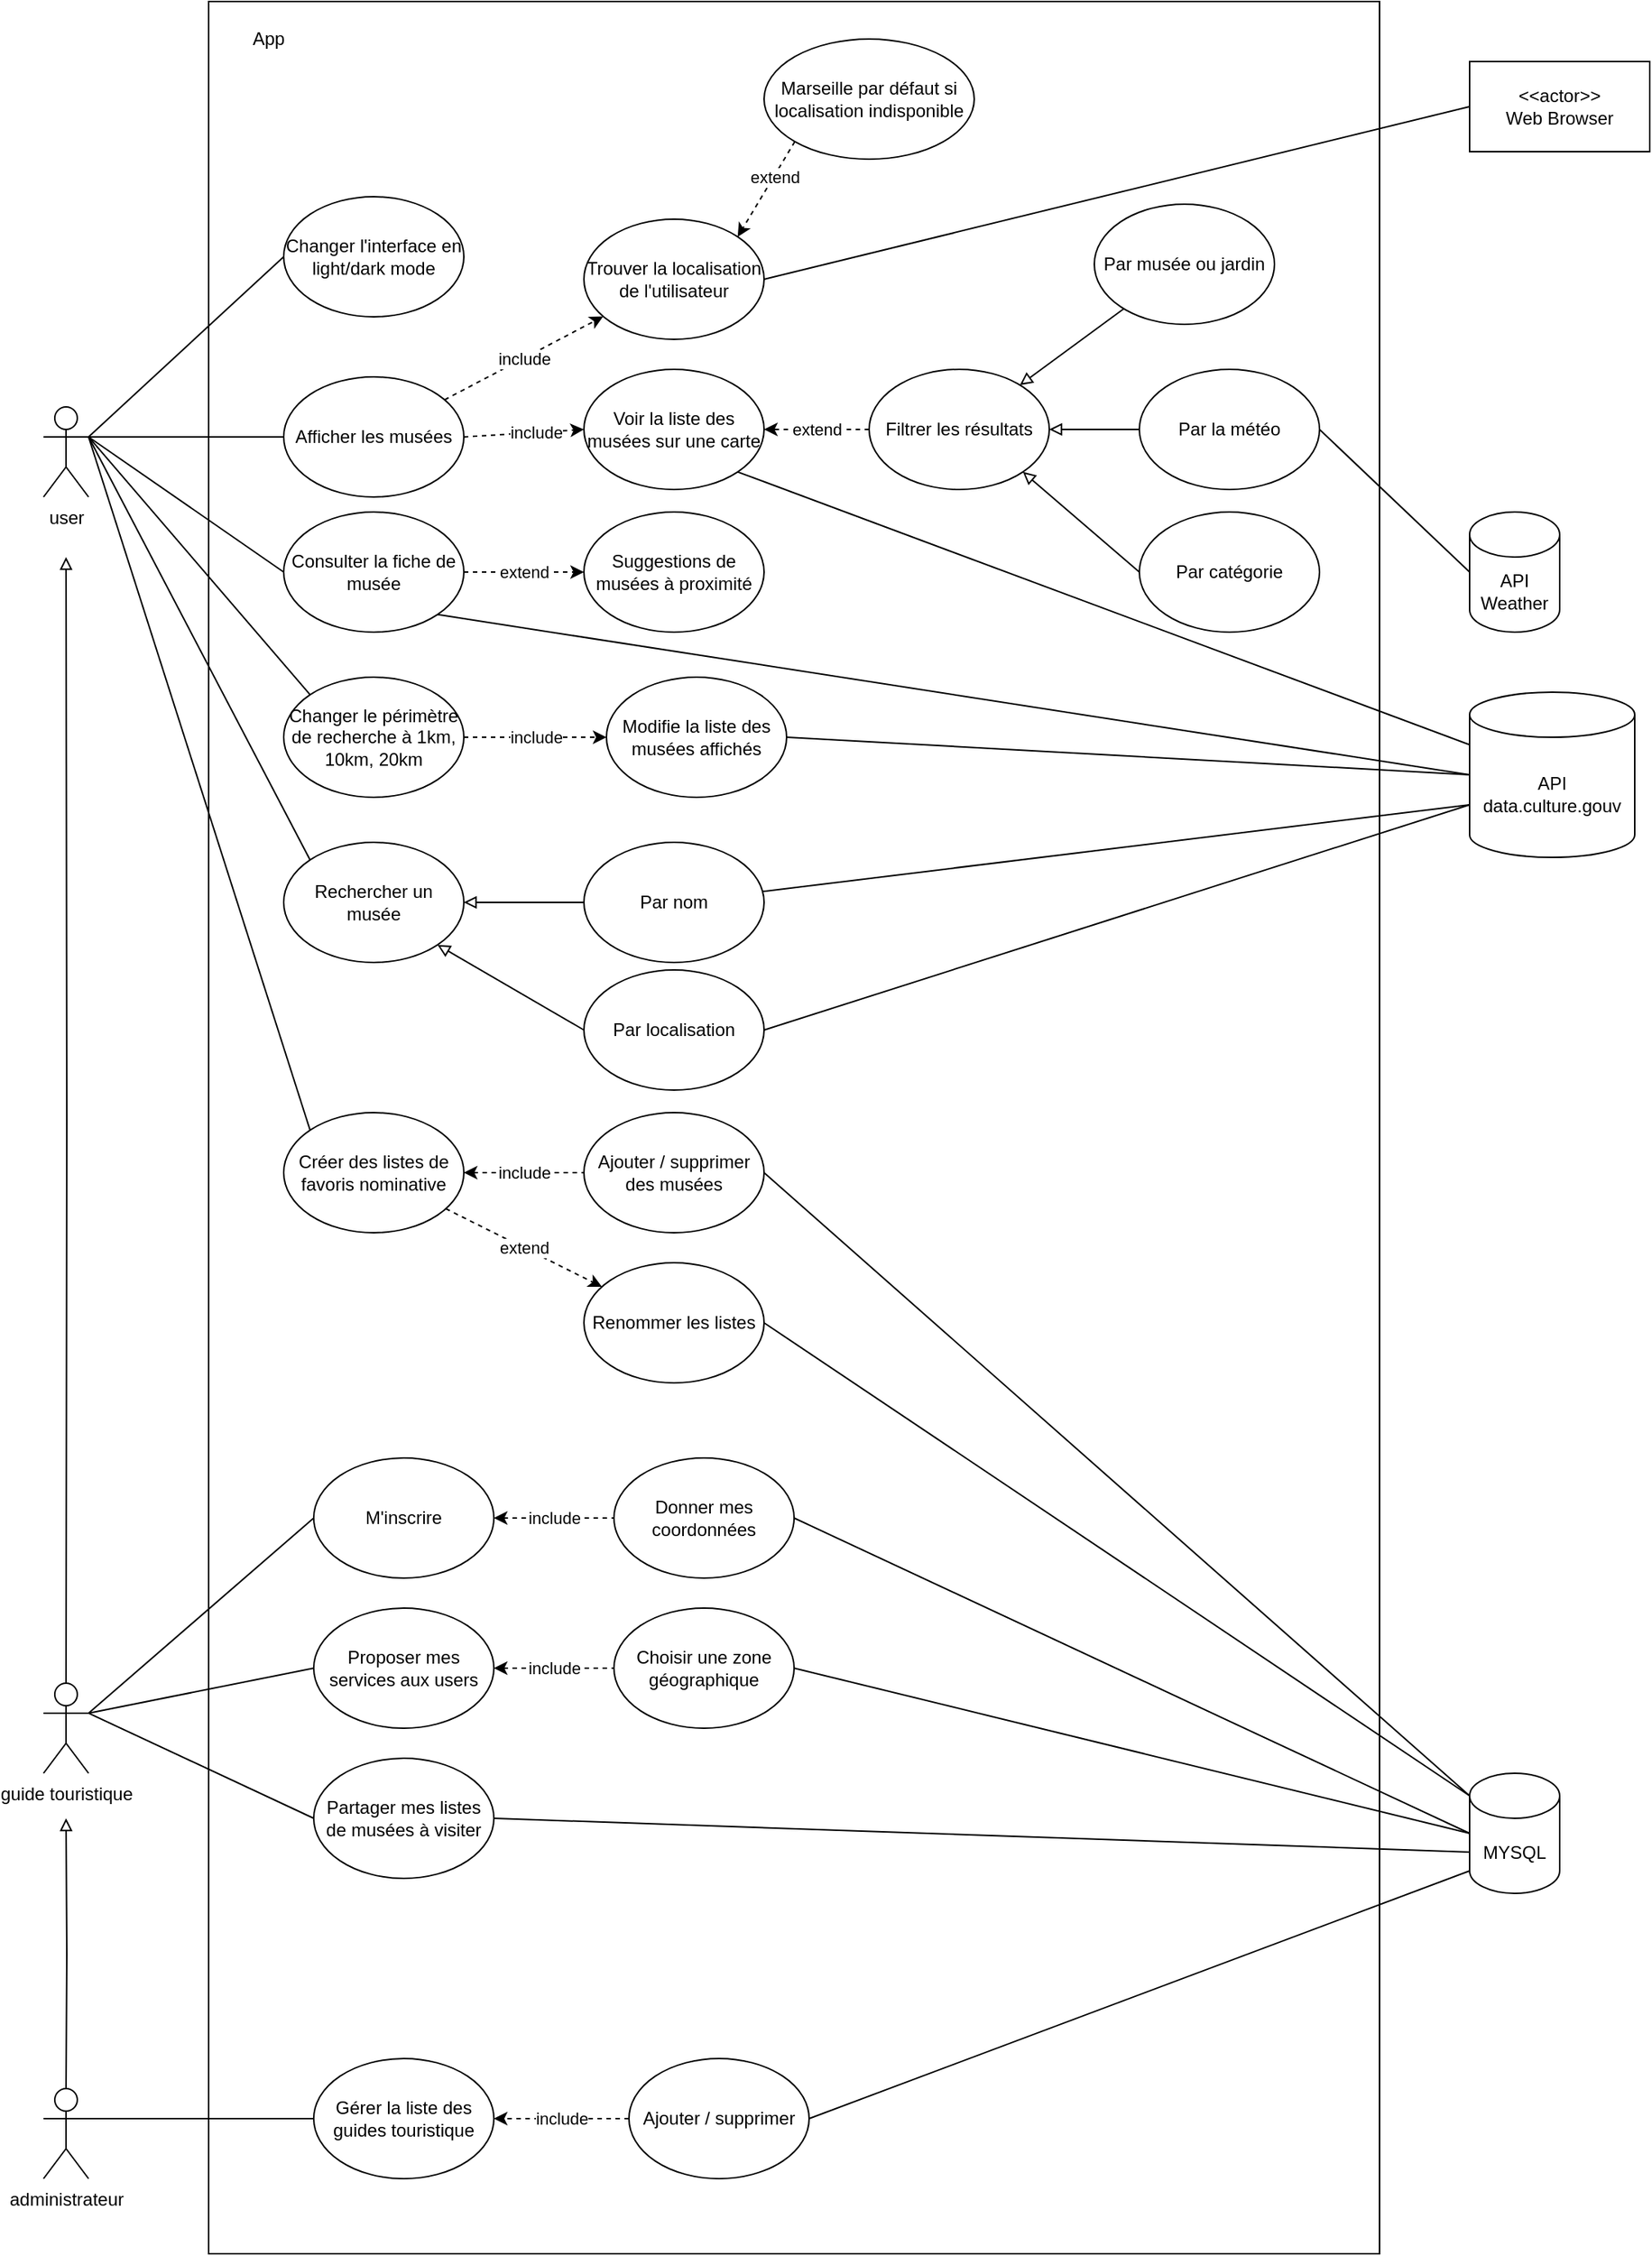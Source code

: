<mxfile version="21.3.7" type="github">
  <diagram name="Page-1" id="PXeBXMTZTi52IVfcGNrW">
    <mxGraphModel dx="1050" dy="1789" grid="1" gridSize="10" guides="1" tooltips="1" connect="1" arrows="1" fold="1" page="1" pageScale="1" pageWidth="827" pageHeight="1169" math="0" shadow="0">
      <root>
        <mxCell id="0" />
        <mxCell id="1" parent="0" />
        <mxCell id="Ao3JNqcXDAkQ6oakhJqd-1" value="" style="rounded=0;whiteSpace=wrap;html=1;" vertex="1" parent="1">
          <mxGeometry x="200" y="-140" width="780" height="1500" as="geometry" />
        </mxCell>
        <mxCell id="Ao3JNqcXDAkQ6oakhJqd-15" style="edgeStyle=orthogonalEdgeStyle;rounded=0;orthogonalLoop=1;jettySize=auto;html=1;exitX=1;exitY=0.333;exitDx=0;exitDy=0;exitPerimeter=0;endArrow=none;endFill=0;sourcePerimeterSpacing=0;jumpStyle=none;startSize=6;" edge="1" parent="1" source="Ao3JNqcXDAkQ6oakhJqd-2" target="Ao3JNqcXDAkQ6oakhJqd-6">
          <mxGeometry relative="1" as="geometry" />
        </mxCell>
        <mxCell id="Ao3JNqcXDAkQ6oakhJqd-18" style="rounded=0;orthogonalLoop=1;jettySize=auto;html=1;exitX=1;exitY=0.333;exitDx=0;exitDy=0;exitPerimeter=0;entryX=0;entryY=0.5;entryDx=0;entryDy=0;endArrow=none;endFill=0;" edge="1" parent="1" source="Ao3JNqcXDAkQ6oakhJqd-2" target="Ao3JNqcXDAkQ6oakhJqd-16">
          <mxGeometry relative="1" as="geometry" />
        </mxCell>
        <mxCell id="Ao3JNqcXDAkQ6oakhJqd-22" style="rounded=0;orthogonalLoop=1;jettySize=auto;html=1;exitX=1;exitY=0.333;exitDx=0;exitDy=0;exitPerimeter=0;entryX=0;entryY=0;entryDx=0;entryDy=0;endArrow=none;endFill=0;" edge="1" parent="1" source="Ao3JNqcXDAkQ6oakhJqd-2" target="Ao3JNqcXDAkQ6oakhJqd-21">
          <mxGeometry relative="1" as="geometry" />
        </mxCell>
        <mxCell id="Ao3JNqcXDAkQ6oakhJqd-28" style="rounded=0;orthogonalLoop=1;jettySize=auto;html=1;exitX=1;exitY=0.333;exitDx=0;exitDy=0;exitPerimeter=0;entryX=0;entryY=0;entryDx=0;entryDy=0;endArrow=none;endFill=0;" edge="1" parent="1" source="Ao3JNqcXDAkQ6oakhJqd-2" target="Ao3JNqcXDAkQ6oakhJqd-27">
          <mxGeometry relative="1" as="geometry" />
        </mxCell>
        <mxCell id="Ao3JNqcXDAkQ6oakhJqd-37" style="rounded=0;orthogonalLoop=1;jettySize=auto;html=1;exitX=1;exitY=0.333;exitDx=0;exitDy=0;exitPerimeter=0;entryX=0;entryY=0.5;entryDx=0;entryDy=0;endArrow=none;endFill=0;" edge="1" parent="1" source="Ao3JNqcXDAkQ6oakhJqd-2" target="Ao3JNqcXDAkQ6oakhJqd-36">
          <mxGeometry relative="1" as="geometry" />
        </mxCell>
        <mxCell id="Ao3JNqcXDAkQ6oakhJqd-54" style="rounded=0;orthogonalLoop=1;jettySize=auto;html=1;exitX=1;exitY=0.333;exitDx=0;exitDy=0;exitPerimeter=0;entryX=0;entryY=0;entryDx=0;entryDy=0;endArrow=none;endFill=0;" edge="1" parent="1" source="Ao3JNqcXDAkQ6oakhJqd-2" target="Ao3JNqcXDAkQ6oakhJqd-53">
          <mxGeometry relative="1" as="geometry" />
        </mxCell>
        <mxCell id="Ao3JNqcXDAkQ6oakhJqd-67" value="" style="edgeStyle=orthogonalEdgeStyle;rounded=0;orthogonalLoop=1;jettySize=auto;html=1;endArrow=none;endFill=0;startArrow=block;startFill=0;" edge="1" parent="1" target="Ao3JNqcXDAkQ6oakhJqd-66">
          <mxGeometry relative="1" as="geometry">
            <mxPoint x="105" y="230" as="sourcePoint" />
          </mxGeometry>
        </mxCell>
        <mxCell id="Ao3JNqcXDAkQ6oakhJqd-2" value="user" style="shape=umlActor;verticalLabelPosition=bottom;verticalAlign=top;html=1;outlineConnect=0;" vertex="1" parent="1">
          <mxGeometry x="90" y="130" width="30" height="60" as="geometry" />
        </mxCell>
        <mxCell id="Ao3JNqcXDAkQ6oakhJqd-5" value="App" style="text;html=1;strokeColor=none;fillColor=none;align=center;verticalAlign=middle;whiteSpace=wrap;rounded=0;" vertex="1" parent="1">
          <mxGeometry x="210" y="-130" width="60" height="30" as="geometry" />
        </mxCell>
        <mxCell id="Ao3JNqcXDAkQ6oakhJqd-8" value="include" style="rounded=0;orthogonalLoop=1;jettySize=auto;html=1;dashed=1;" edge="1" parent="1" source="Ao3JNqcXDAkQ6oakhJqd-6" target="Ao3JNqcXDAkQ6oakhJqd-7">
          <mxGeometry relative="1" as="geometry" />
        </mxCell>
        <mxCell id="Ao3JNqcXDAkQ6oakhJqd-25" style="rounded=0;orthogonalLoop=1;jettySize=auto;html=1;exitX=1;exitY=0.5;exitDx=0;exitDy=0;entryX=0;entryY=0.5;entryDx=0;entryDy=0;dashed=1;" edge="1" parent="1" source="Ao3JNqcXDAkQ6oakhJqd-6" target="Ao3JNqcXDAkQ6oakhJqd-19">
          <mxGeometry relative="1" as="geometry" />
        </mxCell>
        <mxCell id="Ao3JNqcXDAkQ6oakhJqd-26" value="include" style="edgeLabel;html=1;align=center;verticalAlign=middle;resizable=0;points=[];" vertex="1" connectable="0" parent="Ao3JNqcXDAkQ6oakhJqd-25">
          <mxGeometry x="0.182" relative="1" as="geometry">
            <mxPoint as="offset" />
          </mxGeometry>
        </mxCell>
        <mxCell id="Ao3JNqcXDAkQ6oakhJqd-6" value="Afficher les musées" style="ellipse;whiteSpace=wrap;html=1;" vertex="1" parent="1">
          <mxGeometry x="250" y="110" width="120" height="80" as="geometry" />
        </mxCell>
        <mxCell id="Ao3JNqcXDAkQ6oakhJqd-7" value="Trouver la localisation de l&#39;utilisateur" style="ellipse;whiteSpace=wrap;html=1;" vertex="1" parent="1">
          <mxGeometry x="450" y="5" width="120" height="80" as="geometry" />
        </mxCell>
        <mxCell id="Ao3JNqcXDAkQ6oakhJqd-13" style="rounded=0;orthogonalLoop=1;jettySize=auto;html=1;exitX=0;exitY=1;exitDx=0;exitDy=0;entryX=1;entryY=0;entryDx=0;entryDy=0;dashed=1;" edge="1" parent="1" source="Ao3JNqcXDAkQ6oakhJqd-9" target="Ao3JNqcXDAkQ6oakhJqd-7">
          <mxGeometry relative="1" as="geometry" />
        </mxCell>
        <mxCell id="Ao3JNqcXDAkQ6oakhJqd-14" value="extend" style="edgeLabel;html=1;align=center;verticalAlign=middle;resizable=0;points=[];" vertex="1" connectable="0" parent="Ao3JNqcXDAkQ6oakhJqd-13">
          <mxGeometry x="-0.263" relative="1" as="geometry">
            <mxPoint as="offset" />
          </mxGeometry>
        </mxCell>
        <mxCell id="Ao3JNqcXDAkQ6oakhJqd-9" value="Marseille par défaut si localisation indisponible" style="ellipse;whiteSpace=wrap;html=1;" vertex="1" parent="1">
          <mxGeometry x="570" y="-115" width="140" height="80" as="geometry" />
        </mxCell>
        <mxCell id="Ao3JNqcXDAkQ6oakhJqd-61" style="rounded=0;orthogonalLoop=1;jettySize=auto;html=1;exitX=1;exitY=1;exitDx=0;exitDy=0;entryX=0;entryY=0.5;entryDx=0;entryDy=0;entryPerimeter=0;endArrow=none;endFill=0;" edge="1" parent="1" source="Ao3JNqcXDAkQ6oakhJqd-16" target="Ao3JNqcXDAkQ6oakhJqd-45">
          <mxGeometry relative="1" as="geometry" />
        </mxCell>
        <mxCell id="Ao3JNqcXDAkQ6oakhJqd-63" value="extend" style="edgeStyle=orthogonalEdgeStyle;rounded=0;orthogonalLoop=1;jettySize=auto;html=1;dashed=1;" edge="1" parent="1" source="Ao3JNqcXDAkQ6oakhJqd-16" target="Ao3JNqcXDAkQ6oakhJqd-62">
          <mxGeometry relative="1" as="geometry" />
        </mxCell>
        <mxCell id="Ao3JNqcXDAkQ6oakhJqd-16" value="Consulter la fiche de musée" style="ellipse;whiteSpace=wrap;html=1;" vertex="1" parent="1">
          <mxGeometry x="250" y="200" width="120" height="80" as="geometry" />
        </mxCell>
        <mxCell id="Ao3JNqcXDAkQ6oakhJqd-19" value="Voir la liste des musées sur une carte" style="ellipse;whiteSpace=wrap;html=1;" vertex="1" parent="1">
          <mxGeometry x="450" y="105" width="120" height="80" as="geometry" />
        </mxCell>
        <mxCell id="Ao3JNqcXDAkQ6oakhJqd-24" value="include" style="edgeStyle=orthogonalEdgeStyle;rounded=0;orthogonalLoop=1;jettySize=auto;html=1;dashed=1;" edge="1" parent="1" source="Ao3JNqcXDAkQ6oakhJqd-21" target="Ao3JNqcXDAkQ6oakhJqd-23">
          <mxGeometry relative="1" as="geometry" />
        </mxCell>
        <mxCell id="Ao3JNqcXDAkQ6oakhJqd-21" value="Changer le périmètre de recherche à 1km, 10km, 20km" style="ellipse;whiteSpace=wrap;html=1;" vertex="1" parent="1">
          <mxGeometry x="250" y="310" width="120" height="80" as="geometry" />
        </mxCell>
        <mxCell id="Ao3JNqcXDAkQ6oakhJqd-23" value="Modifie la liste des musées affichés" style="ellipse;whiteSpace=wrap;html=1;" vertex="1" parent="1">
          <mxGeometry x="465" y="310" width="120" height="80" as="geometry" />
        </mxCell>
        <mxCell id="Ao3JNqcXDAkQ6oakhJqd-27" value="Rechercher un musée" style="ellipse;whiteSpace=wrap;html=1;" vertex="1" parent="1">
          <mxGeometry x="250" y="420" width="120" height="80" as="geometry" />
        </mxCell>
        <mxCell id="Ao3JNqcXDAkQ6oakhJqd-34" style="edgeStyle=orthogonalEdgeStyle;rounded=0;orthogonalLoop=1;jettySize=auto;html=1;exitX=0;exitY=0.5;exitDx=0;exitDy=0;entryX=1;entryY=0.5;entryDx=0;entryDy=0;endArrow=block;endFill=0;" edge="1" parent="1" source="Ao3JNqcXDAkQ6oakhJqd-29" target="Ao3JNqcXDAkQ6oakhJqd-27">
          <mxGeometry relative="1" as="geometry" />
        </mxCell>
        <mxCell id="Ao3JNqcXDAkQ6oakhJqd-29" value="Par nom" style="ellipse;whiteSpace=wrap;html=1;" vertex="1" parent="1">
          <mxGeometry x="450" y="420" width="120" height="80" as="geometry" />
        </mxCell>
        <mxCell id="Ao3JNqcXDAkQ6oakhJqd-35" style="rounded=0;orthogonalLoop=1;jettySize=auto;html=1;exitX=0;exitY=0.5;exitDx=0;exitDy=0;entryX=1;entryY=1;entryDx=0;entryDy=0;endArrow=block;endFill=0;" edge="1" parent="1" source="Ao3JNqcXDAkQ6oakhJqd-32" target="Ao3JNqcXDAkQ6oakhJqd-27">
          <mxGeometry relative="1" as="geometry" />
        </mxCell>
        <mxCell id="Ao3JNqcXDAkQ6oakhJqd-32" value="Par localisation" style="ellipse;whiteSpace=wrap;html=1;" vertex="1" parent="1">
          <mxGeometry x="450" y="505" width="120" height="80" as="geometry" />
        </mxCell>
        <mxCell id="Ao3JNqcXDAkQ6oakhJqd-36" value="Changer l&#39;interface en light/dark mode" style="ellipse;whiteSpace=wrap;html=1;" vertex="1" parent="1">
          <mxGeometry x="250" y="-10" width="120" height="80" as="geometry" />
        </mxCell>
        <mxCell id="Ao3JNqcXDAkQ6oakhJqd-39" value="extend" style="edgeStyle=orthogonalEdgeStyle;rounded=0;orthogonalLoop=1;jettySize=auto;html=1;exitX=0;exitY=0.5;exitDx=0;exitDy=0;entryX=1;entryY=0.5;entryDx=0;entryDy=0;dashed=1;" edge="1" parent="1" source="Ao3JNqcXDAkQ6oakhJqd-38" target="Ao3JNqcXDAkQ6oakhJqd-19">
          <mxGeometry relative="1" as="geometry" />
        </mxCell>
        <mxCell id="Ao3JNqcXDAkQ6oakhJqd-42" value="" style="rounded=0;orthogonalLoop=1;jettySize=auto;html=1;startArrow=block;startFill=0;endArrow=none;endFill=0;" edge="1" parent="1" source="Ao3JNqcXDAkQ6oakhJqd-38" target="Ao3JNqcXDAkQ6oakhJqd-41">
          <mxGeometry relative="1" as="geometry" />
        </mxCell>
        <mxCell id="Ao3JNqcXDAkQ6oakhJqd-44" value="" style="edgeStyle=orthogonalEdgeStyle;rounded=0;orthogonalLoop=1;jettySize=auto;html=1;startArrow=block;startFill=0;endArrow=none;endFill=0;" edge="1" parent="1" source="Ao3JNqcXDAkQ6oakhJqd-38" target="Ao3JNqcXDAkQ6oakhJqd-43">
          <mxGeometry relative="1" as="geometry" />
        </mxCell>
        <mxCell id="Ao3JNqcXDAkQ6oakhJqd-38" value="Filtrer les résultats" style="ellipse;whiteSpace=wrap;html=1;" vertex="1" parent="1">
          <mxGeometry x="640" y="105" width="120" height="80" as="geometry" />
        </mxCell>
        <mxCell id="Ao3JNqcXDAkQ6oakhJqd-41" value="Par musée ou jardin" style="ellipse;whiteSpace=wrap;html=1;" vertex="1" parent="1">
          <mxGeometry x="790" y="-5" width="120" height="80" as="geometry" />
        </mxCell>
        <mxCell id="Ao3JNqcXDAkQ6oakhJqd-43" value="Par la météo" style="ellipse;whiteSpace=wrap;html=1;" vertex="1" parent="1">
          <mxGeometry x="820" y="105" width="120" height="80" as="geometry" />
        </mxCell>
        <mxCell id="Ao3JNqcXDAkQ6oakhJqd-46" style="rounded=0;orthogonalLoop=1;jettySize=auto;html=1;exitX=0;exitY=0;exitDx=0;exitDy=35;exitPerimeter=0;entryX=1;entryY=1;entryDx=0;entryDy=0;endArrow=none;endFill=0;" edge="1" parent="1" source="Ao3JNqcXDAkQ6oakhJqd-45" target="Ao3JNqcXDAkQ6oakhJqd-19">
          <mxGeometry relative="1" as="geometry" />
        </mxCell>
        <mxCell id="Ao3JNqcXDAkQ6oakhJqd-47" style="rounded=0;orthogonalLoop=1;jettySize=auto;html=1;exitX=0;exitY=0.5;exitDx=0;exitDy=0;exitPerimeter=0;entryX=1;entryY=0.5;entryDx=0;entryDy=0;endArrow=none;endFill=0;" edge="1" parent="1" source="Ao3JNqcXDAkQ6oakhJqd-45" target="Ao3JNqcXDAkQ6oakhJqd-23">
          <mxGeometry relative="1" as="geometry" />
        </mxCell>
        <mxCell id="Ao3JNqcXDAkQ6oakhJqd-48" style="rounded=0;orthogonalLoop=1;jettySize=auto;html=1;exitX=0;exitY=0;exitDx=0;exitDy=75;exitPerimeter=0;endArrow=none;endFill=0;" edge="1" parent="1" source="Ao3JNqcXDAkQ6oakhJqd-45" target="Ao3JNqcXDAkQ6oakhJqd-29">
          <mxGeometry relative="1" as="geometry" />
        </mxCell>
        <mxCell id="Ao3JNqcXDAkQ6oakhJqd-49" style="rounded=0;orthogonalLoop=1;jettySize=auto;html=1;exitX=0;exitY=0;exitDx=0;exitDy=75;exitPerimeter=0;entryX=1;entryY=0.5;entryDx=0;entryDy=0;endArrow=none;endFill=0;" edge="1" parent="1" source="Ao3JNqcXDAkQ6oakhJqd-45" target="Ao3JNqcXDAkQ6oakhJqd-32">
          <mxGeometry relative="1" as="geometry" />
        </mxCell>
        <mxCell id="Ao3JNqcXDAkQ6oakhJqd-45" value="API&lt;br&gt;data.culture.gouv" style="shape=cylinder3;whiteSpace=wrap;html=1;boundedLbl=1;backgroundOutline=1;size=15;" vertex="1" parent="1">
          <mxGeometry x="1040" y="320" width="110" height="110" as="geometry" />
        </mxCell>
        <mxCell id="Ao3JNqcXDAkQ6oakhJqd-52" style="rounded=0;orthogonalLoop=1;jettySize=auto;html=1;exitX=0;exitY=0.5;exitDx=0;exitDy=0;entryX=1;entryY=0.5;entryDx=0;entryDy=0;endArrow=none;endFill=0;" edge="1" parent="1" source="Ao3JNqcXDAkQ6oakhJqd-51" target="Ao3JNqcXDAkQ6oakhJqd-7">
          <mxGeometry relative="1" as="geometry" />
        </mxCell>
        <mxCell id="Ao3JNqcXDAkQ6oakhJqd-51" value="&amp;lt;&amp;lt;actor&amp;gt;&amp;gt;&lt;br&gt;Web Browser" style="rounded=0;whiteSpace=wrap;html=1;" vertex="1" parent="1">
          <mxGeometry x="1040" y="-100" width="120" height="60" as="geometry" />
        </mxCell>
        <mxCell id="Ao3JNqcXDAkQ6oakhJqd-56" value="include" style="edgeStyle=orthogonalEdgeStyle;rounded=0;orthogonalLoop=1;jettySize=auto;html=1;startArrow=classic;startFill=1;endArrow=none;endFill=0;dashed=1;" edge="1" parent="1" source="Ao3JNqcXDAkQ6oakhJqd-53" target="Ao3JNqcXDAkQ6oakhJqd-55">
          <mxGeometry relative="1" as="geometry" />
        </mxCell>
        <mxCell id="Ao3JNqcXDAkQ6oakhJqd-58" value="extend" style="rounded=0;orthogonalLoop=1;jettySize=auto;html=1;dashed=1;" edge="1" parent="1" source="Ao3JNqcXDAkQ6oakhJqd-53" target="Ao3JNqcXDAkQ6oakhJqd-57">
          <mxGeometry relative="1" as="geometry" />
        </mxCell>
        <mxCell id="Ao3JNqcXDAkQ6oakhJqd-53" value="Créer des listes de favoris nominative" style="ellipse;whiteSpace=wrap;html=1;" vertex="1" parent="1">
          <mxGeometry x="250" y="600" width="120" height="80" as="geometry" />
        </mxCell>
        <mxCell id="Ao3JNqcXDAkQ6oakhJqd-94" style="rounded=0;orthogonalLoop=1;jettySize=auto;html=1;exitX=1;exitY=0.5;exitDx=0;exitDy=0;entryX=0;entryY=0;entryDx=0;entryDy=15;entryPerimeter=0;endArrow=none;endFill=0;" edge="1" parent="1" source="Ao3JNqcXDAkQ6oakhJqd-55" target="Ao3JNqcXDAkQ6oakhJqd-89">
          <mxGeometry relative="1" as="geometry" />
        </mxCell>
        <mxCell id="Ao3JNqcXDAkQ6oakhJqd-55" value="Ajouter / supprimer des musées" style="ellipse;whiteSpace=wrap;html=1;" vertex="1" parent="1">
          <mxGeometry x="450" y="600" width="120" height="80" as="geometry" />
        </mxCell>
        <mxCell id="Ao3JNqcXDAkQ6oakhJqd-57" value="Renommer les listes" style="ellipse;whiteSpace=wrap;html=1;" vertex="1" parent="1">
          <mxGeometry x="450" y="700" width="120" height="80" as="geometry" />
        </mxCell>
        <mxCell id="Ao3JNqcXDAkQ6oakhJqd-60" style="rounded=0;orthogonalLoop=1;jettySize=auto;html=1;exitX=0;exitY=0.5;exitDx=0;exitDy=0;exitPerimeter=0;entryX=1;entryY=0.5;entryDx=0;entryDy=0;endArrow=none;endFill=0;" edge="1" parent="1" source="Ao3JNqcXDAkQ6oakhJqd-59" target="Ao3JNqcXDAkQ6oakhJqd-43">
          <mxGeometry relative="1" as="geometry" />
        </mxCell>
        <mxCell id="Ao3JNqcXDAkQ6oakhJqd-59" value="API&lt;br&gt;Weather" style="shape=cylinder3;whiteSpace=wrap;html=1;boundedLbl=1;backgroundOutline=1;size=15;" vertex="1" parent="1">
          <mxGeometry x="1040" y="200" width="60" height="80" as="geometry" />
        </mxCell>
        <mxCell id="Ao3JNqcXDAkQ6oakhJqd-62" value="Suggestions de musées à proximité" style="ellipse;whiteSpace=wrap;html=1;" vertex="1" parent="1">
          <mxGeometry x="450" y="200" width="120" height="80" as="geometry" />
        </mxCell>
        <mxCell id="Ao3JNqcXDAkQ6oakhJqd-65" style="rounded=0;orthogonalLoop=1;jettySize=auto;html=1;exitX=0;exitY=0.5;exitDx=0;exitDy=0;entryX=1;entryY=1;entryDx=0;entryDy=0;endArrow=block;endFill=0;" edge="1" parent="1" source="Ao3JNqcXDAkQ6oakhJqd-64" target="Ao3JNqcXDAkQ6oakhJqd-38">
          <mxGeometry relative="1" as="geometry" />
        </mxCell>
        <mxCell id="Ao3JNqcXDAkQ6oakhJqd-64" value="Par catégorie" style="ellipse;whiteSpace=wrap;html=1;" vertex="1" parent="1">
          <mxGeometry x="820" y="200" width="120" height="80" as="geometry" />
        </mxCell>
        <mxCell id="Ao3JNqcXDAkQ6oakhJqd-77" style="rounded=0;orthogonalLoop=1;jettySize=auto;html=1;exitX=1;exitY=0.333;exitDx=0;exitDy=0;exitPerimeter=0;entryX=0;entryY=0.5;entryDx=0;entryDy=0;endArrow=none;endFill=0;" edge="1" parent="1" source="Ao3JNqcXDAkQ6oakhJqd-66" target="Ao3JNqcXDAkQ6oakhJqd-70">
          <mxGeometry relative="1" as="geometry" />
        </mxCell>
        <mxCell id="Ao3JNqcXDAkQ6oakhJqd-78" style="rounded=0;orthogonalLoop=1;jettySize=auto;html=1;exitX=1;exitY=0.333;exitDx=0;exitDy=0;exitPerimeter=0;entryX=0;entryY=0.5;entryDx=0;entryDy=0;endArrow=none;endFill=0;" edge="1" parent="1" source="Ao3JNqcXDAkQ6oakhJqd-66" target="Ao3JNqcXDAkQ6oakhJqd-73">
          <mxGeometry relative="1" as="geometry" />
        </mxCell>
        <mxCell id="Ao3JNqcXDAkQ6oakhJqd-79" style="rounded=0;orthogonalLoop=1;jettySize=auto;html=1;exitX=1;exitY=0.333;exitDx=0;exitDy=0;exitPerimeter=0;entryX=0;entryY=0.5;entryDx=0;entryDy=0;endArrow=none;endFill=0;" edge="1" parent="1" source="Ao3JNqcXDAkQ6oakhJqd-66" target="Ao3JNqcXDAkQ6oakhJqd-76">
          <mxGeometry relative="1" as="geometry" />
        </mxCell>
        <mxCell id="Ao3JNqcXDAkQ6oakhJqd-81" value="" style="edgeStyle=orthogonalEdgeStyle;rounded=0;orthogonalLoop=1;jettySize=auto;html=1;endArrow=none;endFill=0;startArrow=block;startFill=0;" edge="1" parent="1" target="Ao3JNqcXDAkQ6oakhJqd-80">
          <mxGeometry relative="1" as="geometry">
            <mxPoint x="105" y="1070" as="sourcePoint" />
          </mxGeometry>
        </mxCell>
        <mxCell id="Ao3JNqcXDAkQ6oakhJqd-66" value="guide touristique" style="shape=umlActor;verticalLabelPosition=bottom;verticalAlign=top;html=1;outlineConnect=0;" vertex="1" parent="1">
          <mxGeometry x="90" y="980" width="30" height="60" as="geometry" />
        </mxCell>
        <mxCell id="Ao3JNqcXDAkQ6oakhJqd-72" value="include" style="edgeStyle=orthogonalEdgeStyle;rounded=0;orthogonalLoop=1;jettySize=auto;html=1;dashed=1;endArrow=none;endFill=0;startArrow=classic;startFill=1;" edge="1" parent="1" source="Ao3JNqcXDAkQ6oakhJqd-70" target="Ao3JNqcXDAkQ6oakhJqd-71">
          <mxGeometry relative="1" as="geometry" />
        </mxCell>
        <mxCell id="Ao3JNqcXDAkQ6oakhJqd-70" value="M&#39;inscrire" style="ellipse;whiteSpace=wrap;html=1;" vertex="1" parent="1">
          <mxGeometry x="270" y="830" width="120" height="80" as="geometry" />
        </mxCell>
        <mxCell id="Ao3JNqcXDAkQ6oakhJqd-90" style="rounded=0;orthogonalLoop=1;jettySize=auto;html=1;exitX=1;exitY=0.5;exitDx=0;exitDy=0;entryX=0;entryY=0.5;entryDx=0;entryDy=0;entryPerimeter=0;endArrow=none;endFill=0;" edge="1" parent="1" source="Ao3JNqcXDAkQ6oakhJqd-71" target="Ao3JNqcXDAkQ6oakhJqd-89">
          <mxGeometry relative="1" as="geometry" />
        </mxCell>
        <mxCell id="Ao3JNqcXDAkQ6oakhJqd-71" value="Donner mes coordonnées" style="ellipse;whiteSpace=wrap;html=1;" vertex="1" parent="1">
          <mxGeometry x="470" y="830" width="120" height="80" as="geometry" />
        </mxCell>
        <mxCell id="Ao3JNqcXDAkQ6oakhJqd-75" value="include" style="edgeStyle=orthogonalEdgeStyle;rounded=0;orthogonalLoop=1;jettySize=auto;html=1;endArrow=none;endFill=0;startArrow=classic;startFill=1;dashed=1;" edge="1" parent="1" source="Ao3JNqcXDAkQ6oakhJqd-73" target="Ao3JNqcXDAkQ6oakhJqd-74">
          <mxGeometry relative="1" as="geometry" />
        </mxCell>
        <mxCell id="Ao3JNqcXDAkQ6oakhJqd-73" value="Proposer mes services aux users" style="ellipse;whiteSpace=wrap;html=1;" vertex="1" parent="1">
          <mxGeometry x="270" y="930" width="120" height="80" as="geometry" />
        </mxCell>
        <mxCell id="Ao3JNqcXDAkQ6oakhJqd-91" style="rounded=0;orthogonalLoop=1;jettySize=auto;html=1;exitX=1;exitY=0.5;exitDx=0;exitDy=0;entryX=0;entryY=0.5;entryDx=0;entryDy=0;entryPerimeter=0;endArrow=none;endFill=0;" edge="1" parent="1" source="Ao3JNqcXDAkQ6oakhJqd-74" target="Ao3JNqcXDAkQ6oakhJqd-89">
          <mxGeometry relative="1" as="geometry" />
        </mxCell>
        <mxCell id="Ao3JNqcXDAkQ6oakhJqd-74" value="Choisir une zone géographique" style="ellipse;whiteSpace=wrap;html=1;" vertex="1" parent="1">
          <mxGeometry x="470" y="930" width="120" height="80" as="geometry" />
        </mxCell>
        <mxCell id="Ao3JNqcXDAkQ6oakhJqd-92" style="rounded=0;orthogonalLoop=1;jettySize=auto;html=1;exitX=1;exitY=0.5;exitDx=0;exitDy=0;entryX=0;entryY=0;entryDx=0;entryDy=52.5;entryPerimeter=0;endArrow=none;endFill=0;" edge="1" parent="1" source="Ao3JNqcXDAkQ6oakhJqd-76" target="Ao3JNqcXDAkQ6oakhJqd-89">
          <mxGeometry relative="1" as="geometry" />
        </mxCell>
        <mxCell id="Ao3JNqcXDAkQ6oakhJqd-76" value="Partager mes listes de musées à visiter" style="ellipse;whiteSpace=wrap;html=1;" vertex="1" parent="1">
          <mxGeometry x="270" y="1030" width="120" height="80" as="geometry" />
        </mxCell>
        <mxCell id="Ao3JNqcXDAkQ6oakhJqd-85" style="rounded=0;orthogonalLoop=1;jettySize=auto;html=1;exitX=1;exitY=0.333;exitDx=0;exitDy=0;exitPerimeter=0;entryX=0;entryY=0.5;entryDx=0;entryDy=0;endArrow=none;endFill=0;" edge="1" parent="1" source="Ao3JNqcXDAkQ6oakhJqd-80" target="Ao3JNqcXDAkQ6oakhJqd-84">
          <mxGeometry relative="1" as="geometry" />
        </mxCell>
        <mxCell id="Ao3JNqcXDAkQ6oakhJqd-80" value="administrateur" style="shape=umlActor;verticalLabelPosition=bottom;verticalAlign=top;html=1;outlineConnect=0;" vertex="1" parent="1">
          <mxGeometry x="90" y="1250" width="30" height="60" as="geometry" />
        </mxCell>
        <mxCell id="Ao3JNqcXDAkQ6oakhJqd-84" value="Gérer la liste des guides touristique" style="ellipse;whiteSpace=wrap;html=1;" vertex="1" parent="1">
          <mxGeometry x="270" y="1230" width="120" height="80" as="geometry" />
        </mxCell>
        <mxCell id="Ao3JNqcXDAkQ6oakhJqd-88" value="include" style="edgeStyle=orthogonalEdgeStyle;rounded=0;orthogonalLoop=1;jettySize=auto;html=1;exitX=0;exitY=0.5;exitDx=0;exitDy=0;entryX=1;entryY=0.5;entryDx=0;entryDy=0;dashed=1;" edge="1" parent="1" source="Ao3JNqcXDAkQ6oakhJqd-86" target="Ao3JNqcXDAkQ6oakhJqd-84">
          <mxGeometry relative="1" as="geometry" />
        </mxCell>
        <mxCell id="Ao3JNqcXDAkQ6oakhJqd-93" style="rounded=0;orthogonalLoop=1;jettySize=auto;html=1;exitX=1;exitY=0.5;exitDx=0;exitDy=0;entryX=0;entryY=1;entryDx=0;entryDy=-15;entryPerimeter=0;endArrow=none;endFill=0;" edge="1" parent="1" source="Ao3JNqcXDAkQ6oakhJqd-86" target="Ao3JNqcXDAkQ6oakhJqd-89">
          <mxGeometry relative="1" as="geometry" />
        </mxCell>
        <mxCell id="Ao3JNqcXDAkQ6oakhJqd-86" value="Ajouter / supprimer" style="ellipse;whiteSpace=wrap;html=1;" vertex="1" parent="1">
          <mxGeometry x="480" y="1230" width="120" height="80" as="geometry" />
        </mxCell>
        <mxCell id="Ao3JNqcXDAkQ6oakhJqd-96" style="rounded=0;orthogonalLoop=1;jettySize=auto;html=1;exitX=0;exitY=0;exitDx=0;exitDy=15;exitPerimeter=0;entryX=1;entryY=0.5;entryDx=0;entryDy=0;endArrow=none;endFill=0;" edge="1" parent="1" source="Ao3JNqcXDAkQ6oakhJqd-89" target="Ao3JNqcXDAkQ6oakhJqd-57">
          <mxGeometry relative="1" as="geometry" />
        </mxCell>
        <mxCell id="Ao3JNqcXDAkQ6oakhJqd-89" value="MYSQL" style="shape=cylinder3;whiteSpace=wrap;html=1;boundedLbl=1;backgroundOutline=1;size=15;" vertex="1" parent="1">
          <mxGeometry x="1040" y="1040" width="60" height="80" as="geometry" />
        </mxCell>
      </root>
    </mxGraphModel>
  </diagram>
</mxfile>
